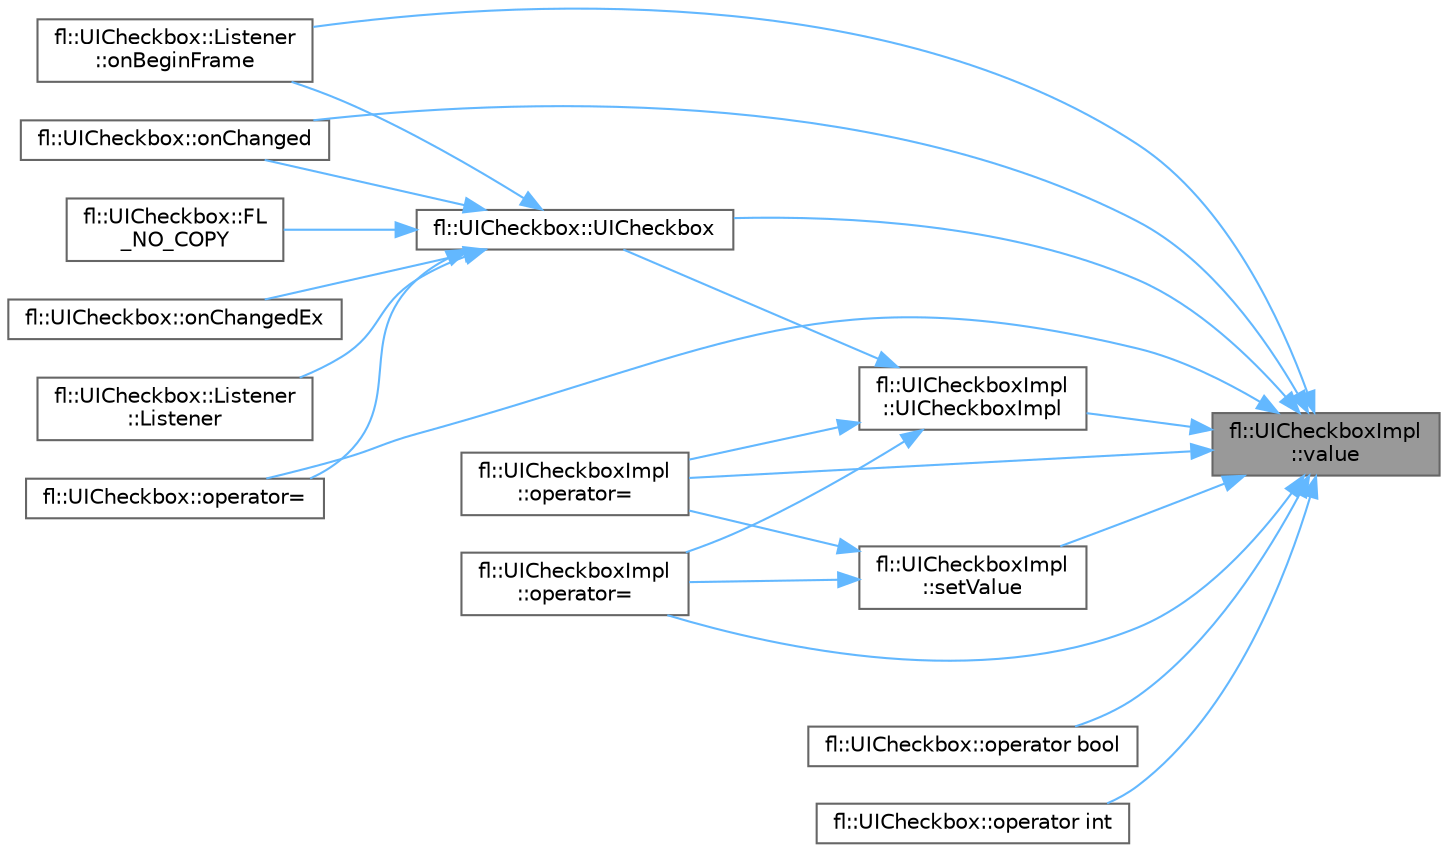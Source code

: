 digraph "fl::UICheckboxImpl::value"
{
 // INTERACTIVE_SVG=YES
 // LATEX_PDF_SIZE
  bgcolor="transparent";
  edge [fontname=Helvetica,fontsize=10,labelfontname=Helvetica,labelfontsize=10];
  node [fontname=Helvetica,fontsize=10,shape=box,height=0.2,width=0.4];
  rankdir="RL";
  Node1 [id="Node000001",label="fl::UICheckboxImpl\l::value",height=0.2,width=0.4,color="gray40", fillcolor="grey60", style="filled", fontcolor="black",tooltip=" "];
  Node1 -> Node2 [id="edge1_Node000001_Node000002",dir="back",color="steelblue1",style="solid",tooltip=" "];
  Node2 [id="Node000002",label="fl::UICheckbox::UICheckbox",height=0.2,width=0.4,color="grey40", fillcolor="white", style="filled",URL="$d7/dfe/classfl_1_1_u_i_checkbox_af76f946adbb7b46a4f8636cef8933271.html#af76f946adbb7b46a4f8636cef8933271",tooltip=" "];
  Node2 -> Node3 [id="edge2_Node000002_Node000003",dir="back",color="steelblue1",style="solid",tooltip=" "];
  Node3 [id="Node000003",label="fl::UICheckbox::Listener\l::Listener",height=0.2,width=0.4,color="grey40", fillcolor="white", style="filled",URL="$de/d6f/structfl_1_1_u_i_checkbox_1_1_listener_ac95257f0a5ff337a7e660880609689bc.html#ac95257f0a5ff337a7e660880609689bc",tooltip=" "];
  Node2 -> Node4 [id="edge3_Node000002_Node000004",dir="back",color="steelblue1",style="solid",tooltip=" "];
  Node4 [id="Node000004",label="fl::UICheckbox::FL\l_NO_COPY",height=0.2,width=0.4,color="grey40", fillcolor="white", style="filled",URL="$d7/dfe/classfl_1_1_u_i_checkbox_a5d413140ce10a8dd7f52db94eaf80045.html#a5d413140ce10a8dd7f52db94eaf80045",tooltip=" "];
  Node2 -> Node5 [id="edge4_Node000002_Node000005",dir="back",color="steelblue1",style="solid",tooltip=" "];
  Node5 [id="Node000005",label="fl::UICheckbox::Listener\l::onBeginFrame",height=0.2,width=0.4,color="grey40", fillcolor="white", style="filled",URL="$de/d6f/structfl_1_1_u_i_checkbox_1_1_listener_a8ef835ffff6d5b2bf6d0e36fc802bb04.html#a8ef835ffff6d5b2bf6d0e36fc802bb04",tooltip=" "];
  Node2 -> Node6 [id="edge5_Node000002_Node000006",dir="back",color="steelblue1",style="solid",tooltip=" "];
  Node6 [id="Node000006",label="fl::UICheckbox::onChanged",height=0.2,width=0.4,color="grey40", fillcolor="white", style="filled",URL="$d7/dfe/classfl_1_1_u_i_checkbox_a3572159a0da2567ed31fd35a98c49595.html#a3572159a0da2567ed31fd35a98c49595",tooltip=" "];
  Node2 -> Node7 [id="edge6_Node000002_Node000007",dir="back",color="steelblue1",style="solid",tooltip=" "];
  Node7 [id="Node000007",label="fl::UICheckbox::onChangedEx",height=0.2,width=0.4,color="grey40", fillcolor="white", style="filled",URL="$d7/dfe/classfl_1_1_u_i_checkbox_a9040f57f3360fc10cc09711729316c94.html#a9040f57f3360fc10cc09711729316c94",tooltip=" "];
  Node2 -> Node8 [id="edge7_Node000002_Node000008",dir="back",color="steelblue1",style="solid",tooltip=" "];
  Node8 [id="Node000008",label="fl::UICheckbox::operator=",height=0.2,width=0.4,color="grey40", fillcolor="white", style="filled",URL="$d7/dfe/classfl_1_1_u_i_checkbox_a1a773238734d899c20d46880a8a1b009.html#a1a773238734d899c20d46880a8a1b009",tooltip=" "];
  Node1 -> Node9 [id="edge8_Node000001_Node000009",dir="back",color="steelblue1",style="solid",tooltip=" "];
  Node9 [id="Node000009",label="fl::UICheckboxImpl\l::UICheckboxImpl",height=0.2,width=0.4,color="grey40", fillcolor="white", style="filled",URL="$d1/d2e/classfl_1_1_u_i_checkbox_impl_ad67db98e127fee84a13a9e26731373cf.html#ad67db98e127fee84a13a9e26731373cf",tooltip=" "];
  Node9 -> Node2 [id="edge9_Node000009_Node000002",dir="back",color="steelblue1",style="solid",tooltip=" "];
  Node9 -> Node10 [id="edge10_Node000009_Node000010",dir="back",color="steelblue1",style="solid",tooltip=" "];
  Node10 [id="Node000010",label="fl::UICheckboxImpl\l::operator=",height=0.2,width=0.4,color="grey40", fillcolor="white", style="filled",URL="$d1/d2e/classfl_1_1_u_i_checkbox_impl_aea3c510fbab8216c75d97f8eb7693efa.html#aea3c510fbab8216c75d97f8eb7693efa",tooltip=" "];
  Node9 -> Node11 [id="edge11_Node000009_Node000011",dir="back",color="steelblue1",style="solid",tooltip=" "];
  Node11 [id="Node000011",label="fl::UICheckboxImpl\l::operator=",height=0.2,width=0.4,color="grey40", fillcolor="white", style="filled",URL="$d1/d2e/classfl_1_1_u_i_checkbox_impl_a88f42826c182a687965cc2b138aa99f8.html#a88f42826c182a687965cc2b138aa99f8",tooltip=" "];
  Node1 -> Node5 [id="edge12_Node000001_Node000005",dir="back",color="steelblue1",style="solid",tooltip=" "];
  Node1 -> Node6 [id="edge13_Node000001_Node000006",dir="back",color="steelblue1",style="solid",tooltip=" "];
  Node1 -> Node12 [id="edge14_Node000001_Node000012",dir="back",color="steelblue1",style="solid",tooltip=" "];
  Node12 [id="Node000012",label="fl::UICheckbox::operator bool",height=0.2,width=0.4,color="grey40", fillcolor="white", style="filled",URL="$d7/dfe/classfl_1_1_u_i_checkbox_a396e2ad2dc1df067e9f71cb771d22b78.html#a396e2ad2dc1df067e9f71cb771d22b78",tooltip=" "];
  Node1 -> Node13 [id="edge15_Node000001_Node000013",dir="back",color="steelblue1",style="solid",tooltip=" "];
  Node13 [id="Node000013",label="fl::UICheckbox::operator int",height=0.2,width=0.4,color="grey40", fillcolor="white", style="filled",URL="$d7/dfe/classfl_1_1_u_i_checkbox_a11cc71939582ff09754b06a51215eaae.html#a11cc71939582ff09754b06a51215eaae",tooltip=" "];
  Node1 -> Node8 [id="edge16_Node000001_Node000008",dir="back",color="steelblue1",style="solid",tooltip=" "];
  Node1 -> Node10 [id="edge17_Node000001_Node000010",dir="back",color="steelblue1",style="solid",tooltip=" "];
  Node1 -> Node11 [id="edge18_Node000001_Node000011",dir="back",color="steelblue1",style="solid",tooltip=" "];
  Node1 -> Node14 [id="edge19_Node000001_Node000014",dir="back",color="steelblue1",style="solid",tooltip=" "];
  Node14 [id="Node000014",label="fl::UICheckboxImpl\l::setValue",height=0.2,width=0.4,color="grey40", fillcolor="white", style="filled",URL="$d1/d2e/classfl_1_1_u_i_checkbox_impl_a0639a9a387e346c8bf6337864be07986.html#a0639a9a387e346c8bf6337864be07986",tooltip=" "];
  Node14 -> Node10 [id="edge20_Node000014_Node000010",dir="back",color="steelblue1",style="solid",tooltip=" "];
  Node14 -> Node11 [id="edge21_Node000014_Node000011",dir="back",color="steelblue1",style="solid",tooltip=" "];
}
